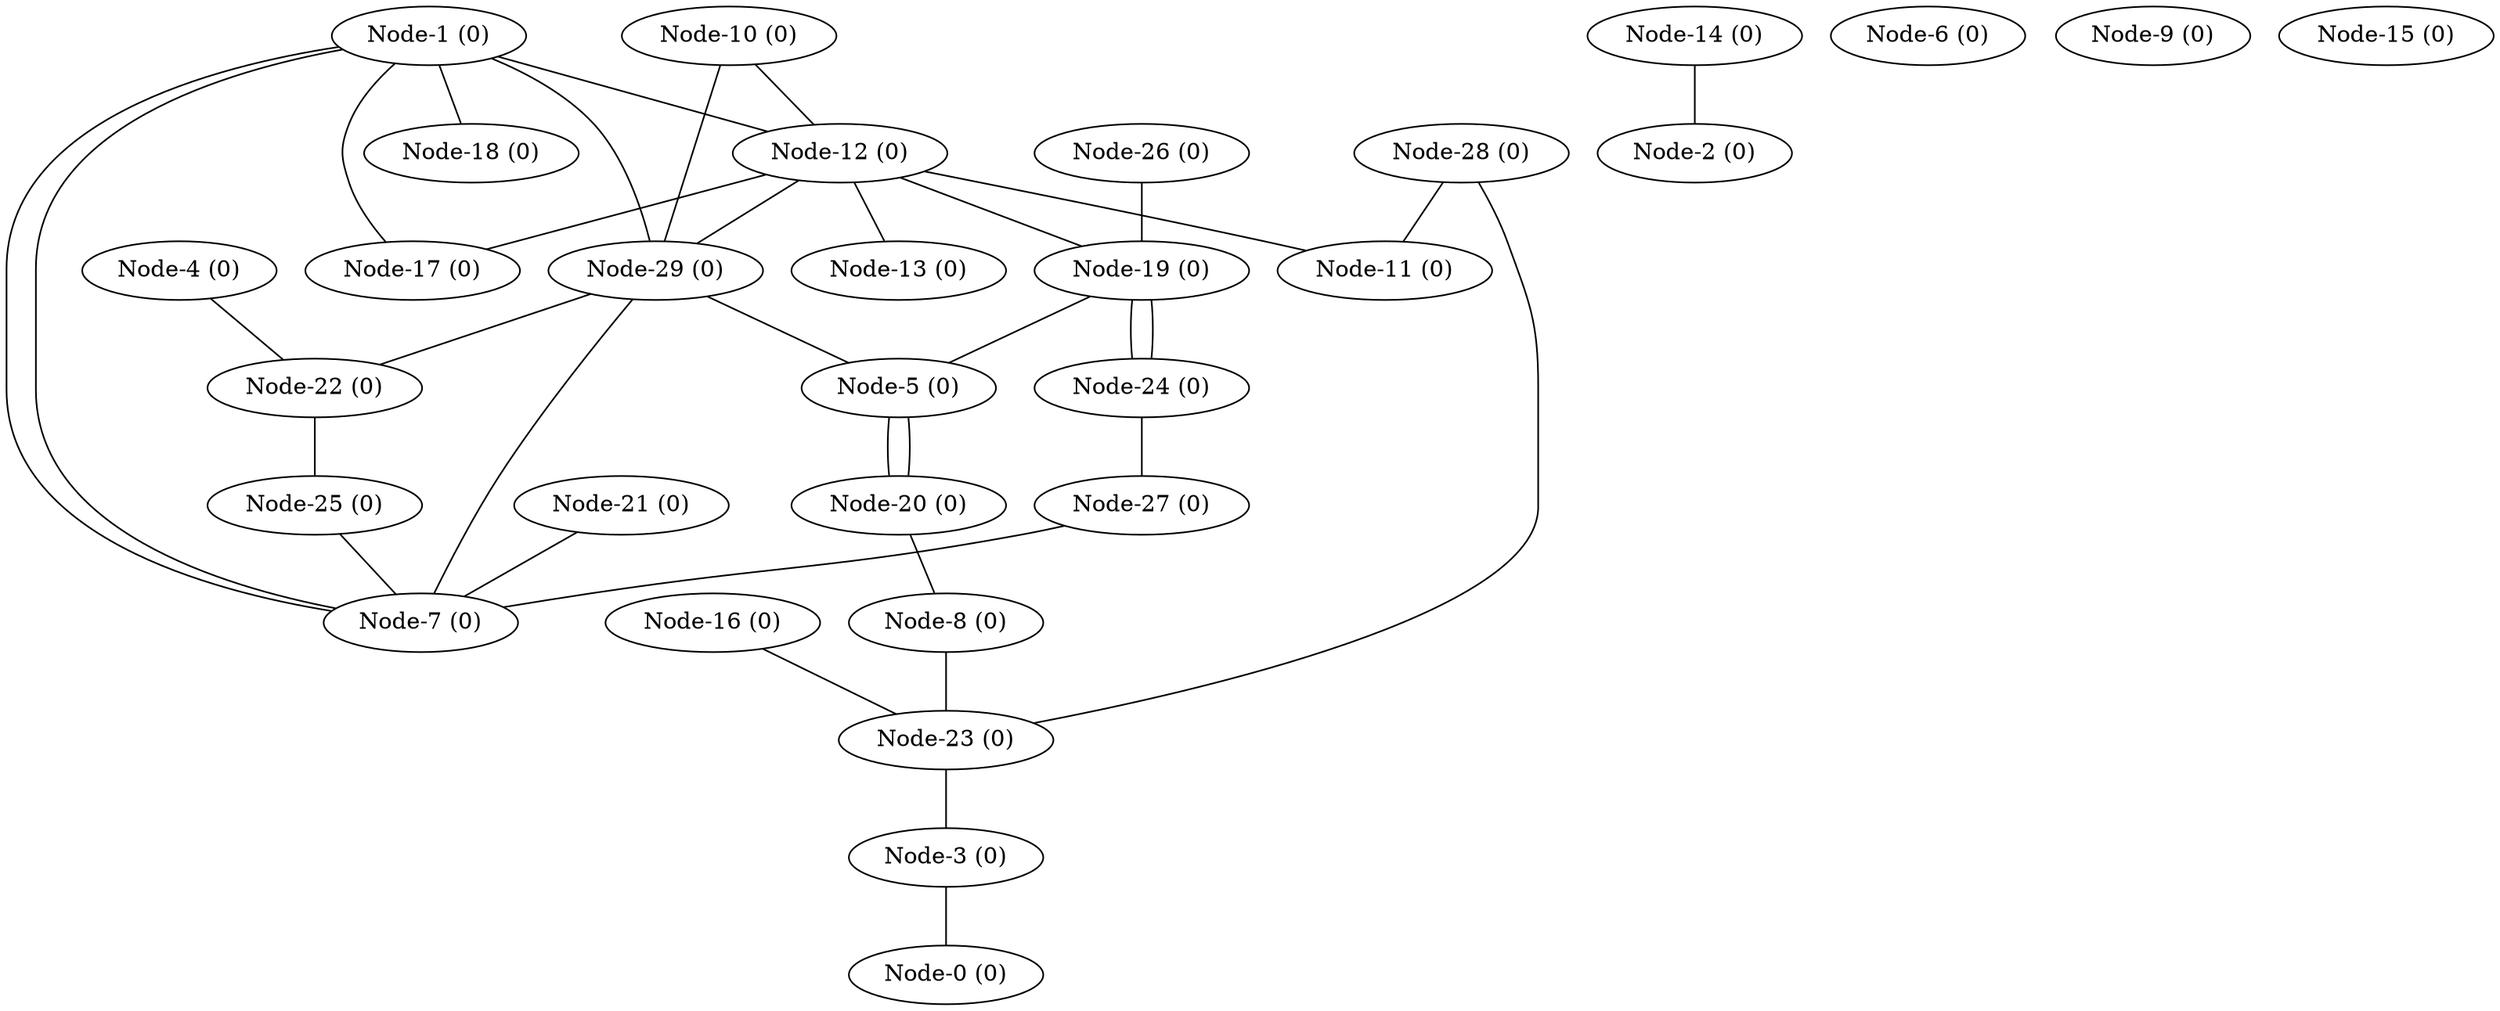 graph a { 
1--7;
1--12;
1--17;
1--18;
3--0;
4--22;
5--20;
7--1;
8--23;
10--12;
10--29;
12--11;
12--13;
12--17;
12--19;
12--29;
14--2;
16--23;
19--5;
19--24;
20--5;
20--8;
21--7;
22--25;
23--3;
24--19;
24--27;
25--7;
26--19;
27--7;
28--11;
28--23;
29--1;
29--5;
29--7;
29--22;
0 [label="Node-0 (0)"];
1 [label="Node-1 (0)"];
2 [label="Node-2 (0)"];
3 [label="Node-3 (0)"];
4 [label="Node-4 (0)"];
5 [label="Node-5 (0)"];
6 [label="Node-6 (0)"];
7 [label="Node-7 (0)"];
8 [label="Node-8 (0)"];
9 [label="Node-9 (0)"];
10 [label="Node-10 (0)"];
11 [label="Node-11 (0)"];
12 [label="Node-12 (0)"];
13 [label="Node-13 (0)"];
14 [label="Node-14 (0)"];
15 [label="Node-15 (0)"];
16 [label="Node-16 (0)"];
17 [label="Node-17 (0)"];
18 [label="Node-18 (0)"];
19 [label="Node-19 (0)"];
20 [label="Node-20 (0)"];
21 [label="Node-21 (0)"];
22 [label="Node-22 (0)"];
23 [label="Node-23 (0)"];
24 [label="Node-24 (0)"];
25 [label="Node-25 (0)"];
26 [label="Node-26 (0)"];
27 [label="Node-27 (0)"];
28 [label="Node-28 (0)"];
29 [label="Node-29 (0)"];
}
